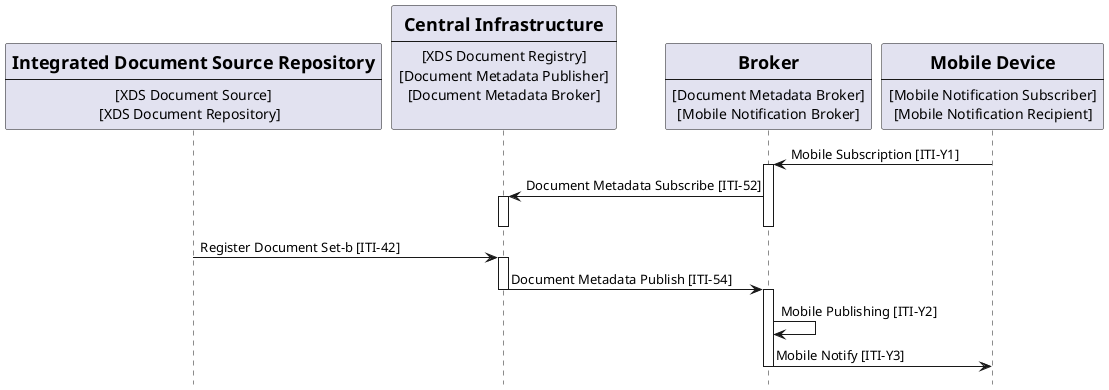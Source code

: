 @startuml
skinparam svgDimensionStyle false
hide footbox
/'title "Subscription with DSUBm abstract process flow" '/

participant Repository [
    =Integrated Document Source Repository
    ----
    [XDS Document Source]
    [XDS Document Repository]  
] 

participant Central [
    =Central Infrastructure
    ----
    [XDS Document Registry]
    [Document Metadata Publisher]
    [Document Metadata Broker]
    
] 

participant Broker [
    =Broker
    ----
    [Document Metadata Broker]
    [Mobile Notification Broker]
    ] 

participant MobDevice [
    =Mobile Device
    ----
    [Mobile Notification Subscriber]
    [Mobile Notification Recipient]
] 

MobDevice -> Broker: Mobile Subscription [ITI-Y1]
activate Broker
Broker -> Central: Document Metadata Subscribe [ITI-52]
activate Central
deactivate Central
deactivate Broker

Repository -> Central: Register Document Set-b [ITI-42]
activate Central

Central -> Broker: Document Metadata Publish [ITI-54]
deactivate Central
activate Broker
Broker -> Broker: Mobile Publishing [ITI-Y2]
Broker -> MobDevice: Mobile Notify [ITI-Y3]
deactivate Broker


@enduml